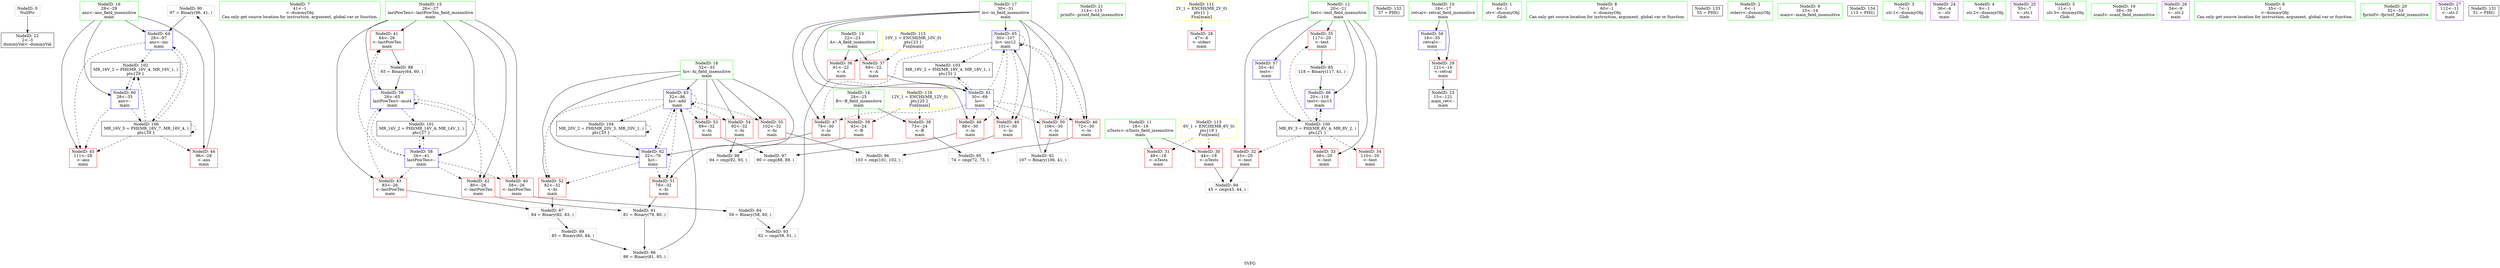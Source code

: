 digraph "SVFG" {
	label="SVFG";

	Node0x55f05b175070 [shape=record,color=grey,label="{NodeID: 0\nNullPtr}"];
	Node0x55f05b175070 -> Node0x55f05b18a660[style=solid];
	Node0x55f05b18f100 [shape=record,color=grey,label="{NodeID: 90\n97 = Binary(96, 41, )\n}"];
	Node0x55f05b18f100 -> Node0x55f05b18d8d0[style=solid];
	Node0x55f05b173fc0 [shape=record,color=green,label="{NodeID: 7\n41\<--1\n\<--dummyObj\nCan only get source location for instruction, argument, global var or function.}"];
	Node0x55f05b18bdf0 [shape=record,color=grey,label="{NodeID: 97\n90 = cmp(88, 89, )\n}"];
	Node0x55f05b1754d0 [shape=record,color=green,label="{NodeID: 14\n24\<--25\nB\<--B_field_insensitive\nmain\n}"];
	Node0x55f05b1754d0 -> Node0x55f05b18b390[style=solid];
	Node0x55f05b1754d0 -> Node0x55f05b18b460[style=solid];
	Node0x55f05b195570 [shape=record,color=black,label="{NodeID: 104\nMR_20V_2 = PHI(MR_20V_3, MR_20V_1, )\npts\{33 \}\n}"];
	Node0x55f05b195570 -> Node0x55f05b18d730[style=dashed];
	Node0x55f05b195570 -> Node0x55f05b195570[style=dashed];
	Node0x55f05b18a560 [shape=record,color=green,label="{NodeID: 21\n114\<--115\nprintf\<--printf_field_insensitive\n}"];
	Node0x55f05b197870 [shape=record,color=yellow,style=double,label="{NodeID: 111\n2V_1 = ENCHI(MR_2V_0)\npts\{1 \}\nFun[main]}"];
	Node0x55f05b197870 -> Node0x55f05b18ab70[style=dashed];
	Node0x55f05b18ab70 [shape=record,color=red,label="{NodeID: 28\n47\<--6\n\<--stderr\nmain\n}"];
	Node0x55f05b18b120 [shape=record,color=red,label="{NodeID: 35\n117\<--20\n\<--test\nmain\n}"];
	Node0x55f05b18b120 -> Node0x55f05b18e980[style=solid];
	Node0x55f05b18b6d0 [shape=record,color=red,label="{NodeID: 42\n80\<--26\n\<--lastPowTen\nmain\n}"];
	Node0x55f05b18b6d0 -> Node0x55f05b18f280[style=solid];
	Node0x55f05b19f5d0 [shape=record,color=black,label="{NodeID: 132\n37 = PHI()\n}"];
	Node0x55f05b18cca0 [shape=record,color=red,label="{NodeID: 49\n101\<--30\n\<--lo\nmain\n}"];
	Node0x55f05b18cca0 -> Node0x55f05b18bc70[style=solid];
	Node0x55f05b18d250 [shape=record,color=blue,label="{NodeID: 56\n16\<--35\nretval\<--\nmain\n}"];
	Node0x55f05b18d250 -> Node0x55f05b18ac40[style=dashed];
	Node0x55f05b18d800 [shape=record,color=blue,label="{NodeID: 63\n32\<--86\nhi\<--add\nmain\n}"];
	Node0x55f05b18d800 -> Node0x55f05b18ce40[style=dashed];
	Node0x55f05b18d800 -> Node0x55f05b18cf10[style=dashed];
	Node0x55f05b18d800 -> Node0x55f05b18cfe0[style=dashed];
	Node0x55f05b18d800 -> Node0x55f05b18d0b0[style=dashed];
	Node0x55f05b18d800 -> Node0x55f05b18d180[style=dashed];
	Node0x55f05b18d800 -> Node0x55f05b18d730[style=dashed];
	Node0x55f05b18d800 -> Node0x55f05b18d800[style=dashed];
	Node0x55f05b18d800 -> Node0x55f05b195570[style=dashed];
	Node0x55f05b18e800 [shape=record,color=grey,label="{NodeID: 84\n59 = Binary(58, 60, )\n}"];
	Node0x55f05b18e800 -> Node0x55f05b18f580[style=solid];
	Node0x55f05b173de0 [shape=record,color=green,label="{NodeID: 1\n4\<--1\n.str\<--dummyObj\nGlob }"];
	Node0x55f05b18f280 [shape=record,color=grey,label="{NodeID: 91\n81 = Binary(79, 80, )\n}"];
	Node0x55f05b18f280 -> Node0x55f05b18eb00[style=solid];
	Node0x55f05b189d40 [shape=record,color=green,label="{NodeID: 8\n60\<--1\n\<--dummyObj\nCan only get source location for instruction, argument, global var or function.}"];
	Node0x55f05b18bf70 [shape=record,color=grey,label="{NodeID: 98\n94 = cmp(92, 93, )\n}"];
	Node0x55f05b1755a0 [shape=record,color=green,label="{NodeID: 15\n26\<--27\nlastPowTen\<--lastPowTen_field_insensitive\nmain\n}"];
	Node0x55f05b1755a0 -> Node0x55f05b18b530[style=solid];
	Node0x55f05b1755a0 -> Node0x55f05b18b600[style=solid];
	Node0x55f05b1755a0 -> Node0x55f05b18b6d0[style=solid];
	Node0x55f05b1755a0 -> Node0x55f05b18b7a0[style=solid];
	Node0x55f05b1755a0 -> Node0x55f05b18d3f0[style=solid];
	Node0x55f05b1755a0 -> Node0x55f05b18d4c0[style=solid];
	Node0x55f05b18a660 [shape=record,color=black,label="{NodeID: 22\n2\<--3\ndummyVal\<--dummyVal\n}"];
	Node0x55f05b18ac40 [shape=record,color=red,label="{NodeID: 29\n121\<--16\n\<--retval\nmain\n}"];
	Node0x55f05b18ac40 -> Node0x55f05b18a760[style=solid];
	Node0x55f05b18b1f0 [shape=record,color=red,label="{NodeID: 36\n61\<--22\n\<--A\nmain\n}"];
	Node0x55f05b18b1f0 -> Node0x55f05b18f580[style=solid];
	Node0x55f05b18b7a0 [shape=record,color=red,label="{NodeID: 43\n83\<--26\n\<--lastPowTen\nmain\n}"];
	Node0x55f05b18b7a0 -> Node0x55f05b18ec80[style=solid];
	Node0x55f05b19f6d0 [shape=record,color=black,label="{NodeID: 133\n55 = PHI()\n}"];
	Node0x55f05b18cd70 [shape=record,color=red,label="{NodeID: 50\n106\<--30\n\<--lo\nmain\n}"];
	Node0x55f05b18cd70 -> Node0x55f05b18f400[style=solid];
	Node0x55f05b18d320 [shape=record,color=blue,label="{NodeID: 57\n20\<--41\ntest\<--\nmain\n}"];
	Node0x55f05b18d320 -> Node0x55f05b194170[style=dashed];
	Node0x55f05b18d8d0 [shape=record,color=blue,label="{NodeID: 64\n28\<--97\nans\<--inc\nmain\n}"];
	Node0x55f05b18d8d0 -> Node0x55f05b18b940[style=dashed];
	Node0x55f05b18d8d0 -> Node0x55f05b194b70[style=dashed];
	Node0x55f05b18d8d0 -> Node0x55f05b195f70[style=dashed];
	Node0x55f05b18e980 [shape=record,color=grey,label="{NodeID: 85\n118 = Binary(117, 41, )\n}"];
	Node0x55f05b18e980 -> Node0x55f05b18da70[style=solid];
	Node0x55f05b174170 [shape=record,color=green,label="{NodeID: 2\n6\<--1\nstderr\<--dummyObj\nGlob }"];
	Node0x55f05b18f400 [shape=record,color=grey,label="{NodeID: 92\n107 = Binary(106, 41, )\n}"];
	Node0x55f05b18f400 -> Node0x55f05b18d9a0[style=solid];
	Node0x55f05b189dd0 [shape=record,color=green,label="{NodeID: 9\n13\<--14\nmain\<--main_field_insensitive\n}"];
	Node0x55f05b175670 [shape=record,color=green,label="{NodeID: 16\n28\<--29\nans\<--ans_field_insensitive\nmain\n}"];
	Node0x55f05b175670 -> Node0x55f05b18b870[style=solid];
	Node0x55f05b175670 -> Node0x55f05b18b940[style=solid];
	Node0x55f05b175670 -> Node0x55f05b18d590[style=solid];
	Node0x55f05b175670 -> Node0x55f05b18d8d0[style=solid];
	Node0x55f05b195f70 [shape=record,color=black,label="{NodeID: 106\nMR_16V_5 = PHI(MR_16V_7, MR_16V_4, )\npts\{29 \}\n}"];
	Node0x55f05b195f70 -> Node0x55f05b18b870[style=dashed];
	Node0x55f05b195f70 -> Node0x55f05b18b940[style=dashed];
	Node0x55f05b195f70 -> Node0x55f05b18d8d0[style=dashed];
	Node0x55f05b195f70 -> Node0x55f05b194b70[style=dashed];
	Node0x55f05b195f70 -> Node0x55f05b195f70[style=dashed];
	Node0x55f05b18a760 [shape=record,color=black,label="{NodeID: 23\n15\<--121\nmain_ret\<--\nmain\n}"];
	Node0x55f05b198470 [shape=record,color=yellow,style=double,label="{NodeID: 113\n6V_1 = ENCHI(MR_6V_0)\npts\{19 \}\nFun[main]}"];
	Node0x55f05b198470 -> Node0x55f05b18ad10[style=dashed];
	Node0x55f05b198470 -> Node0x55f05b18ade0[style=dashed];
	Node0x55f05b18ad10 [shape=record,color=red,label="{NodeID: 30\n44\<--18\n\<--nTests\nmain\n}"];
	Node0x55f05b18ad10 -> Node0x55f05b18f700[style=solid];
	Node0x55f05b18b2c0 [shape=record,color=red,label="{NodeID: 37\n69\<--22\n\<--A\nmain\n}"];
	Node0x55f05b18b2c0 -> Node0x55f05b18d660[style=solid];
	Node0x55f05b18b870 [shape=record,color=red,label="{NodeID: 44\n96\<--28\n\<--ans\nmain\n}"];
	Node0x55f05b18b870 -> Node0x55f05b18f100[style=solid];
	Node0x55f05b19f7d0 [shape=record,color=black,label="{NodeID: 134\n113 = PHI()\n}"];
	Node0x55f05b18ce40 [shape=record,color=red,label="{NodeID: 51\n79\<--32\n\<--hi\nmain\n}"];
	Node0x55f05b18ce40 -> Node0x55f05b18f280[style=solid];
	Node0x55f05b18d3f0 [shape=record,color=blue,label="{NodeID: 58\n26\<--41\nlastPowTen\<--\nmain\n}"];
	Node0x55f05b18d3f0 -> Node0x55f05b18b530[style=dashed];
	Node0x55f05b18d3f0 -> Node0x55f05b18b600[style=dashed];
	Node0x55f05b18d3f0 -> Node0x55f05b18b6d0[style=dashed];
	Node0x55f05b18d3f0 -> Node0x55f05b18b7a0[style=dashed];
	Node0x55f05b18d3f0 -> Node0x55f05b18d4c0[style=dashed];
	Node0x55f05b18d3f0 -> Node0x55f05b194670[style=dashed];
	Node0x55f05b18d9a0 [shape=record,color=blue,label="{NodeID: 65\n30\<--107\nlo\<--inc12\nmain\n}"];
	Node0x55f05b18d9a0 -> Node0x55f05b18ba10[style=dashed];
	Node0x55f05b18d9a0 -> Node0x55f05b18bae0[style=dashed];
	Node0x55f05b18d9a0 -> Node0x55f05b18cbd0[style=dashed];
	Node0x55f05b18d9a0 -> Node0x55f05b18cca0[style=dashed];
	Node0x55f05b18d9a0 -> Node0x55f05b18cd70[style=dashed];
	Node0x55f05b18d9a0 -> Node0x55f05b18d9a0[style=dashed];
	Node0x55f05b18d9a0 -> Node0x55f05b195070[style=dashed];
	Node0x55f05b18eb00 [shape=record,color=grey,label="{NodeID: 86\n86 = Binary(81, 85, )\n}"];
	Node0x55f05b18eb00 -> Node0x55f05b18d800[style=solid];
	Node0x55f05b174200 [shape=record,color=green,label="{NodeID: 3\n7\<--1\n.str.1\<--dummyObj\nGlob }"];
	Node0x55f05b18f580 [shape=record,color=grey,label="{NodeID: 93\n62 = cmp(59, 61, )\n}"];
	Node0x55f05b189e60 [shape=record,color=green,label="{NodeID: 10\n16\<--17\nretval\<--retval_field_insensitive\nmain\n}"];
	Node0x55f05b189e60 -> Node0x55f05b18ac40[style=solid];
	Node0x55f05b189e60 -> Node0x55f05b18d250[style=solid];
	Node0x55f05b194170 [shape=record,color=black,label="{NodeID: 100\nMR_8V_3 = PHI(MR_8V_4, MR_8V_2, )\npts\{21 \}\n}"];
	Node0x55f05b194170 -> Node0x55f05b18aeb0[style=dashed];
	Node0x55f05b194170 -> Node0x55f05b18af80[style=dashed];
	Node0x55f05b194170 -> Node0x55f05b18b050[style=dashed];
	Node0x55f05b194170 -> Node0x55f05b18b120[style=dashed];
	Node0x55f05b194170 -> Node0x55f05b18da70[style=dashed];
	Node0x55f05b18a320 [shape=record,color=green,label="{NodeID: 17\n30\<--31\nlo\<--lo_field_insensitive\nmain\n}"];
	Node0x55f05b18a320 -> Node0x55f05b18ba10[style=solid];
	Node0x55f05b18a320 -> Node0x55f05b18bae0[style=solid];
	Node0x55f05b18a320 -> Node0x55f05b18cbd0[style=solid];
	Node0x55f05b18a320 -> Node0x55f05b18cca0[style=solid];
	Node0x55f05b18a320 -> Node0x55f05b18cd70[style=solid];
	Node0x55f05b18a320 -> Node0x55f05b18d660[style=solid];
	Node0x55f05b18a320 -> Node0x55f05b18d9a0[style=solid];
	Node0x55f05b18a830 [shape=record,color=purple,label="{NodeID: 24\n36\<--4\n\<--.str\nmain\n}"];
	Node0x55f05b18ade0 [shape=record,color=red,label="{NodeID: 31\n49\<--18\n\<--nTests\nmain\n}"];
	Node0x55f05b18b390 [shape=record,color=red,label="{NodeID: 38\n73\<--24\n\<--B\nmain\n}"];
	Node0x55f05b18b390 -> Node0x55f05b18f880[style=solid];
	Node0x55f05b18b940 [shape=record,color=red,label="{NodeID: 45\n111\<--28\n\<--ans\nmain\n}"];
	Node0x55f05b18cf10 [shape=record,color=red,label="{NodeID: 52\n82\<--32\n\<--hi\nmain\n}"];
	Node0x55f05b18cf10 -> Node0x55f05b18ec80[style=solid];
	Node0x55f05b18d4c0 [shape=record,color=blue,label="{NodeID: 59\n26\<--65\nlastPowTen\<--mul4\nmain\n}"];
	Node0x55f05b18d4c0 -> Node0x55f05b18b530[style=dashed];
	Node0x55f05b18d4c0 -> Node0x55f05b18b600[style=dashed];
	Node0x55f05b18d4c0 -> Node0x55f05b18b6d0[style=dashed];
	Node0x55f05b18d4c0 -> Node0x55f05b18b7a0[style=dashed];
	Node0x55f05b18d4c0 -> Node0x55f05b18d4c0[style=dashed];
	Node0x55f05b18d4c0 -> Node0x55f05b194670[style=dashed];
	Node0x55f05b18da70 [shape=record,color=blue,label="{NodeID: 66\n20\<--118\ntest\<--inc15\nmain\n}"];
	Node0x55f05b18da70 -> Node0x55f05b194170[style=dashed];
	Node0x55f05b18ec80 [shape=record,color=grey,label="{NodeID: 87\n84 = Binary(82, 83, )\n}"];
	Node0x55f05b18ec80 -> Node0x55f05b18ef80[style=solid];
	Node0x55f05b189a00 [shape=record,color=green,label="{NodeID: 4\n9\<--1\n.str.2\<--dummyObj\nGlob }"];
	Node0x55f05b18f700 [shape=record,color=grey,label="{NodeID: 94\n45 = cmp(43, 44, )\n}"];
	Node0x55f05b175210 [shape=record,color=green,label="{NodeID: 11\n18\<--19\nnTests\<--nTests_field_insensitive\nmain\n}"];
	Node0x55f05b175210 -> Node0x55f05b18ad10[style=solid];
	Node0x55f05b175210 -> Node0x55f05b18ade0[style=solid];
	Node0x55f05b194670 [shape=record,color=black,label="{NodeID: 101\nMR_14V_2 = PHI(MR_14V_4, MR_14V_1, )\npts\{27 \}\n}"];
	Node0x55f05b194670 -> Node0x55f05b18d3f0[style=dashed];
	Node0x55f05b18a3b0 [shape=record,color=green,label="{NodeID: 18\n32\<--33\nhi\<--hi_field_insensitive\nmain\n}"];
	Node0x55f05b18a3b0 -> Node0x55f05b18ce40[style=solid];
	Node0x55f05b18a3b0 -> Node0x55f05b18cf10[style=solid];
	Node0x55f05b18a3b0 -> Node0x55f05b18cfe0[style=solid];
	Node0x55f05b18a3b0 -> Node0x55f05b18d0b0[style=solid];
	Node0x55f05b18a3b0 -> Node0x55f05b18d180[style=solid];
	Node0x55f05b18a3b0 -> Node0x55f05b18d730[style=solid];
	Node0x55f05b18a3b0 -> Node0x55f05b18d800[style=solid];
	Node0x55f05b18a900 [shape=record,color=purple,label="{NodeID: 25\n50\<--7\n\<--.str.1\nmain\n}"];
	Node0x55f05b198630 [shape=record,color=yellow,style=double,label="{NodeID: 115\n10V_1 = ENCHI(MR_10V_0)\npts\{23 \}\nFun[main]}"];
	Node0x55f05b198630 -> Node0x55f05b18b1f0[style=dashed];
	Node0x55f05b198630 -> Node0x55f05b18b2c0[style=dashed];
	Node0x55f05b18aeb0 [shape=record,color=red,label="{NodeID: 32\n43\<--20\n\<--test\nmain\n}"];
	Node0x55f05b18aeb0 -> Node0x55f05b18f700[style=solid];
	Node0x55f05b18b460 [shape=record,color=red,label="{NodeID: 39\n93\<--24\n\<--B\nmain\n}"];
	Node0x55f05b18b460 -> Node0x55f05b18bf70[style=solid];
	Node0x55f05b18ba10 [shape=record,color=red,label="{NodeID: 46\n72\<--30\n\<--lo\nmain\n}"];
	Node0x55f05b18ba10 -> Node0x55f05b18f880[style=solid];
	Node0x55f05b18cfe0 [shape=record,color=red,label="{NodeID: 53\n89\<--32\n\<--hi\nmain\n}"];
	Node0x55f05b18cfe0 -> Node0x55f05b18bdf0[style=solid];
	Node0x55f05b18d590 [shape=record,color=blue,label="{NodeID: 60\n28\<--35\nans\<--\nmain\n}"];
	Node0x55f05b18d590 -> Node0x55f05b18b940[style=dashed];
	Node0x55f05b18d590 -> Node0x55f05b194b70[style=dashed];
	Node0x55f05b18d590 -> Node0x55f05b195f70[style=dashed];
	Node0x55f05b18ee00 [shape=record,color=grey,label="{NodeID: 88\n65 = Binary(64, 60, )\n}"];
	Node0x55f05b18ee00 -> Node0x55f05b18d4c0[style=solid];
	Node0x55f05b189a90 [shape=record,color=green,label="{NodeID: 5\n11\<--1\n.str.3\<--dummyObj\nGlob }"];
	Node0x55f05b18f880 [shape=record,color=grey,label="{NodeID: 95\n74 = cmp(72, 73, )\n}"];
	Node0x55f05b1752e0 [shape=record,color=green,label="{NodeID: 12\n20\<--21\ntest\<--test_field_insensitive\nmain\n}"];
	Node0x55f05b1752e0 -> Node0x55f05b18aeb0[style=solid];
	Node0x55f05b1752e0 -> Node0x55f05b18af80[style=solid];
	Node0x55f05b1752e0 -> Node0x55f05b18b050[style=solid];
	Node0x55f05b1752e0 -> Node0x55f05b18b120[style=solid];
	Node0x55f05b1752e0 -> Node0x55f05b18d320[style=solid];
	Node0x55f05b1752e0 -> Node0x55f05b18da70[style=solid];
	Node0x55f05b194b70 [shape=record,color=black,label="{NodeID: 102\nMR_16V_2 = PHI(MR_16V_4, MR_16V_1, )\npts\{29 \}\n}"];
	Node0x55f05b194b70 -> Node0x55f05b18d590[style=dashed];
	Node0x55f05b18a440 [shape=record,color=green,label="{NodeID: 19\n38\<--39\nscanf\<--scanf_field_insensitive\n}"];
	Node0x55f05b18a9d0 [shape=record,color=purple,label="{NodeID: 26\n54\<--9\n\<--.str.2\nmain\n}"];
	Node0x55f05b198710 [shape=record,color=yellow,style=double,label="{NodeID: 116\n12V_1 = ENCHI(MR_12V_0)\npts\{25 \}\nFun[main]}"];
	Node0x55f05b198710 -> Node0x55f05b18b390[style=dashed];
	Node0x55f05b198710 -> Node0x55f05b18b460[style=dashed];
	Node0x55f05b18af80 [shape=record,color=red,label="{NodeID: 33\n48\<--20\n\<--test\nmain\n}"];
	Node0x55f05b18b530 [shape=record,color=red,label="{NodeID: 40\n58\<--26\n\<--lastPowTen\nmain\n}"];
	Node0x55f05b18b530 -> Node0x55f05b18e800[style=solid];
	Node0x55f05b18bae0 [shape=record,color=red,label="{NodeID: 47\n76\<--30\n\<--lo\nmain\n}"];
	Node0x55f05b18bae0 -> Node0x55f05b18d730[style=solid];
	Node0x55f05b18d0b0 [shape=record,color=red,label="{NodeID: 54\n92\<--32\n\<--hi\nmain\n}"];
	Node0x55f05b18d0b0 -> Node0x55f05b18bf70[style=solid];
	Node0x55f05b18d660 [shape=record,color=blue,label="{NodeID: 61\n30\<--69\nlo\<--\nmain\n}"];
	Node0x55f05b18d660 -> Node0x55f05b18ba10[style=dashed];
	Node0x55f05b18d660 -> Node0x55f05b18bae0[style=dashed];
	Node0x55f05b18d660 -> Node0x55f05b18cbd0[style=dashed];
	Node0x55f05b18d660 -> Node0x55f05b18cca0[style=dashed];
	Node0x55f05b18d660 -> Node0x55f05b18cd70[style=dashed];
	Node0x55f05b18d660 -> Node0x55f05b18d9a0[style=dashed];
	Node0x55f05b18d660 -> Node0x55f05b195070[style=dashed];
	Node0x55f05b18ef80 [shape=record,color=grey,label="{NodeID: 89\n85 = Binary(60, 84, )\n}"];
	Node0x55f05b18ef80 -> Node0x55f05b18eb00[style=solid];
	Node0x55f05b173f30 [shape=record,color=green,label="{NodeID: 6\n35\<--1\n\<--dummyObj\nCan only get source location for instruction, argument, global var or function.}"];
	Node0x55f05b18bc70 [shape=record,color=grey,label="{NodeID: 96\n103 = cmp(101, 102, )\n}"];
	Node0x55f05b1753b0 [shape=record,color=green,label="{NodeID: 13\n22\<--23\nA\<--A_field_insensitive\nmain\n}"];
	Node0x55f05b1753b0 -> Node0x55f05b18b1f0[style=solid];
	Node0x55f05b1753b0 -> Node0x55f05b18b2c0[style=solid];
	Node0x55f05b195070 [shape=record,color=black,label="{NodeID: 103\nMR_18V_2 = PHI(MR_18V_4, MR_18V_1, )\npts\{31 \}\n}"];
	Node0x55f05b195070 -> Node0x55f05b18d660[style=dashed];
	Node0x55f05b18a4d0 [shape=record,color=green,label="{NodeID: 20\n52\<--53\nfprintf\<--fprintf_field_insensitive\n}"];
	Node0x55f05b18aaa0 [shape=record,color=purple,label="{NodeID: 27\n112\<--11\n\<--.str.3\nmain\n}"];
	Node0x55f05b18b050 [shape=record,color=red,label="{NodeID: 34\n110\<--20\n\<--test\nmain\n}"];
	Node0x55f05b18b600 [shape=record,color=red,label="{NodeID: 41\n64\<--26\n\<--lastPowTen\nmain\n}"];
	Node0x55f05b18b600 -> Node0x55f05b18ee00[style=solid];
	Node0x55f05b19f4d0 [shape=record,color=black,label="{NodeID: 131\n51 = PHI()\n}"];
	Node0x55f05b18cbd0 [shape=record,color=red,label="{NodeID: 48\n88\<--30\n\<--lo\nmain\n}"];
	Node0x55f05b18cbd0 -> Node0x55f05b18bdf0[style=solid];
	Node0x55f05b18d180 [shape=record,color=red,label="{NodeID: 55\n102\<--32\n\<--hi\nmain\n}"];
	Node0x55f05b18d180 -> Node0x55f05b18bc70[style=solid];
	Node0x55f05b18d730 [shape=record,color=blue,label="{NodeID: 62\n32\<--76\nhi\<--\nmain\n}"];
	Node0x55f05b18d730 -> Node0x55f05b18ce40[style=dashed];
	Node0x55f05b18d730 -> Node0x55f05b18cf10[style=dashed];
	Node0x55f05b18d730 -> Node0x55f05b18d800[style=dashed];
}
